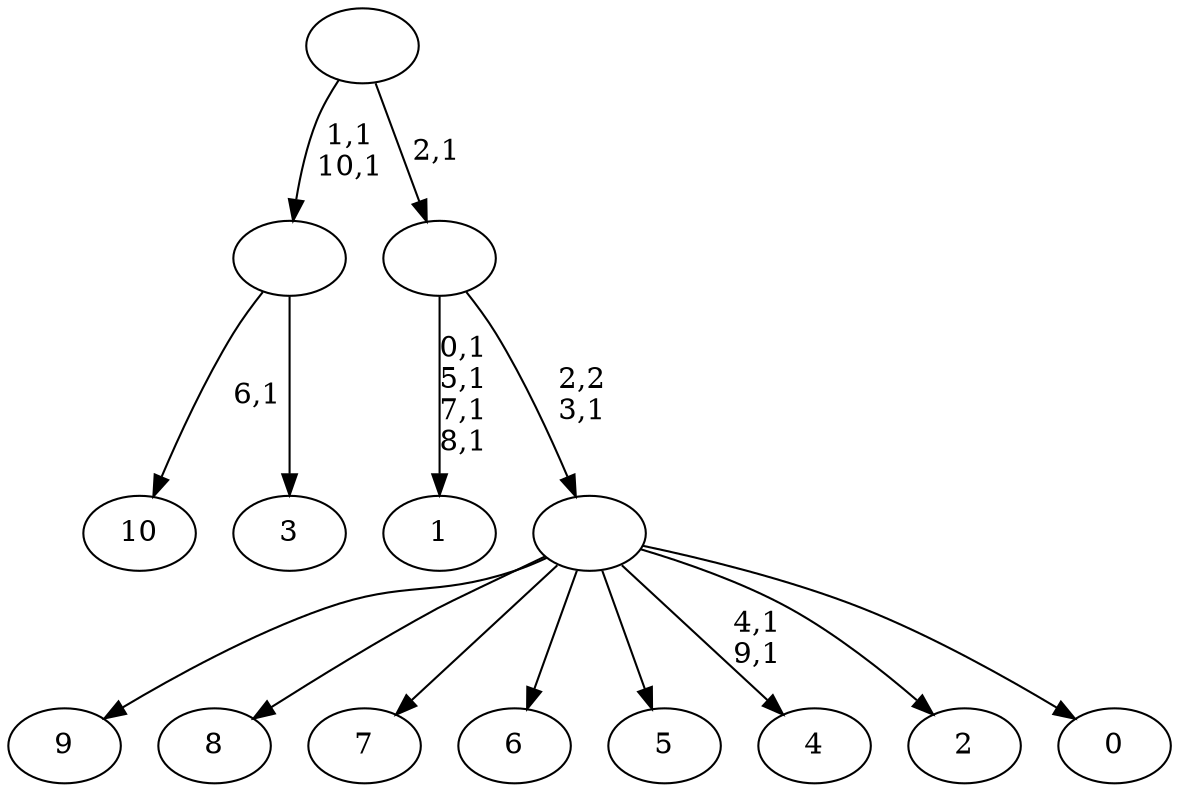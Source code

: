 digraph T {
	22 [label="10"]
	20 [label="9"]
	19 [label="8"]
	18 [label="7"]
	17 [label="6"]
	16 [label="5"]
	15 [label="4"]
	12 [label="3"]
	11 [label=""]
	9 [label="2"]
	8 [label="1"]
	3 [label="0"]
	2 [label=""]
	1 [label=""]
	0 [label=""]
	11 -> 22 [label="6,1"]
	11 -> 12 [label=""]
	2 -> 15 [label="4,1\n9,1"]
	2 -> 20 [label=""]
	2 -> 19 [label=""]
	2 -> 18 [label=""]
	2 -> 17 [label=""]
	2 -> 16 [label=""]
	2 -> 9 [label=""]
	2 -> 3 [label=""]
	1 -> 8 [label="0,1\n5,1\n7,1\n8,1"]
	1 -> 2 [label="2,2\n3,1"]
	0 -> 11 [label="1,1\n10,1"]
	0 -> 1 [label="2,1"]
}

